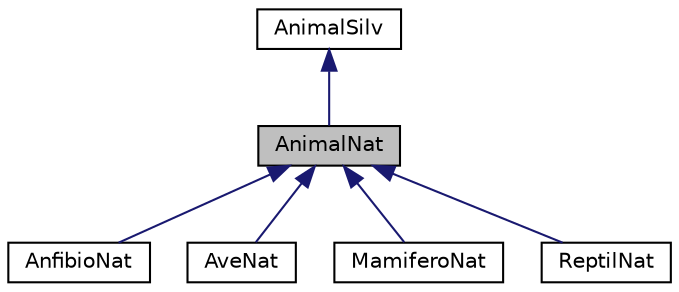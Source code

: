 digraph "AnimalNat"
{
  edge [fontname="Helvetica",fontsize="10",labelfontname="Helvetica",labelfontsize="10"];
  node [fontname="Helvetica",fontsize="10",shape=record];
  Node0 [label="AnimalNat",height=0.2,width=0.4,color="black", fillcolor="grey75", style="filled", fontcolor="black"];
  Node1 -> Node0 [dir="back",color="midnightblue",fontsize="10",style="solid",fontname="Helvetica"];
  Node1 [label="AnimalSilv",height=0.2,width=0.4,color="black", fillcolor="white", style="filled",URL="$class_animal_silv.html",tooltip="Classe dos animais silvestres. "];
  Node0 -> Node2 [dir="back",color="midnightblue",fontsize="10",style="solid",fontname="Helvetica"];
  Node2 [label="AnfibioNat",height=0.2,width=0.4,color="black", fillcolor="white", style="filled",URL="$class_anfibio_nat.html",tooltip="Classe dos anfíbios nativos. "];
  Node0 -> Node3 [dir="back",color="midnightblue",fontsize="10",style="solid",fontname="Helvetica"];
  Node3 [label="AveNat",height=0.2,width=0.4,color="black", fillcolor="white", style="filled",URL="$class_ave_nat.html",tooltip="Classe das aves nativas. "];
  Node0 -> Node4 [dir="back",color="midnightblue",fontsize="10",style="solid",fontname="Helvetica"];
  Node4 [label="MamiferoNat",height=0.2,width=0.4,color="black", fillcolor="white", style="filled",URL="$class_mamifero_nat.html",tooltip="Classe dos mamíferos nativos. "];
  Node0 -> Node5 [dir="back",color="midnightblue",fontsize="10",style="solid",fontname="Helvetica"];
  Node5 [label="ReptilNat",height=0.2,width=0.4,color="black", fillcolor="white", style="filled",URL="$class_reptil_nat.html"];
}
